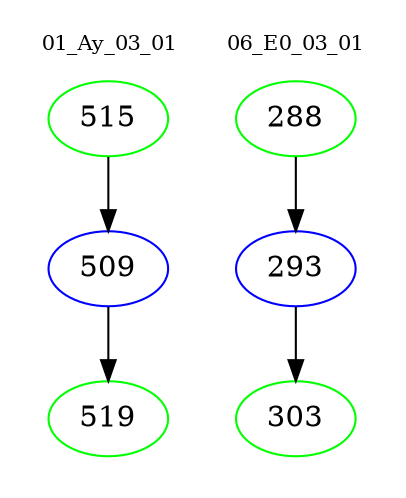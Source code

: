 digraph{
subgraph cluster_0 {
color = white
label = "01_Ay_03_01";
fontsize=10;
T0_515 [label="515", color="green"]
T0_515 -> T0_509 [color="black"]
T0_509 [label="509", color="blue"]
T0_509 -> T0_519 [color="black"]
T0_519 [label="519", color="green"]
}
subgraph cluster_1 {
color = white
label = "06_E0_03_01";
fontsize=10;
T1_288 [label="288", color="green"]
T1_288 -> T1_293 [color="black"]
T1_293 [label="293", color="blue"]
T1_293 -> T1_303 [color="black"]
T1_303 [label="303", color="green"]
}
}

